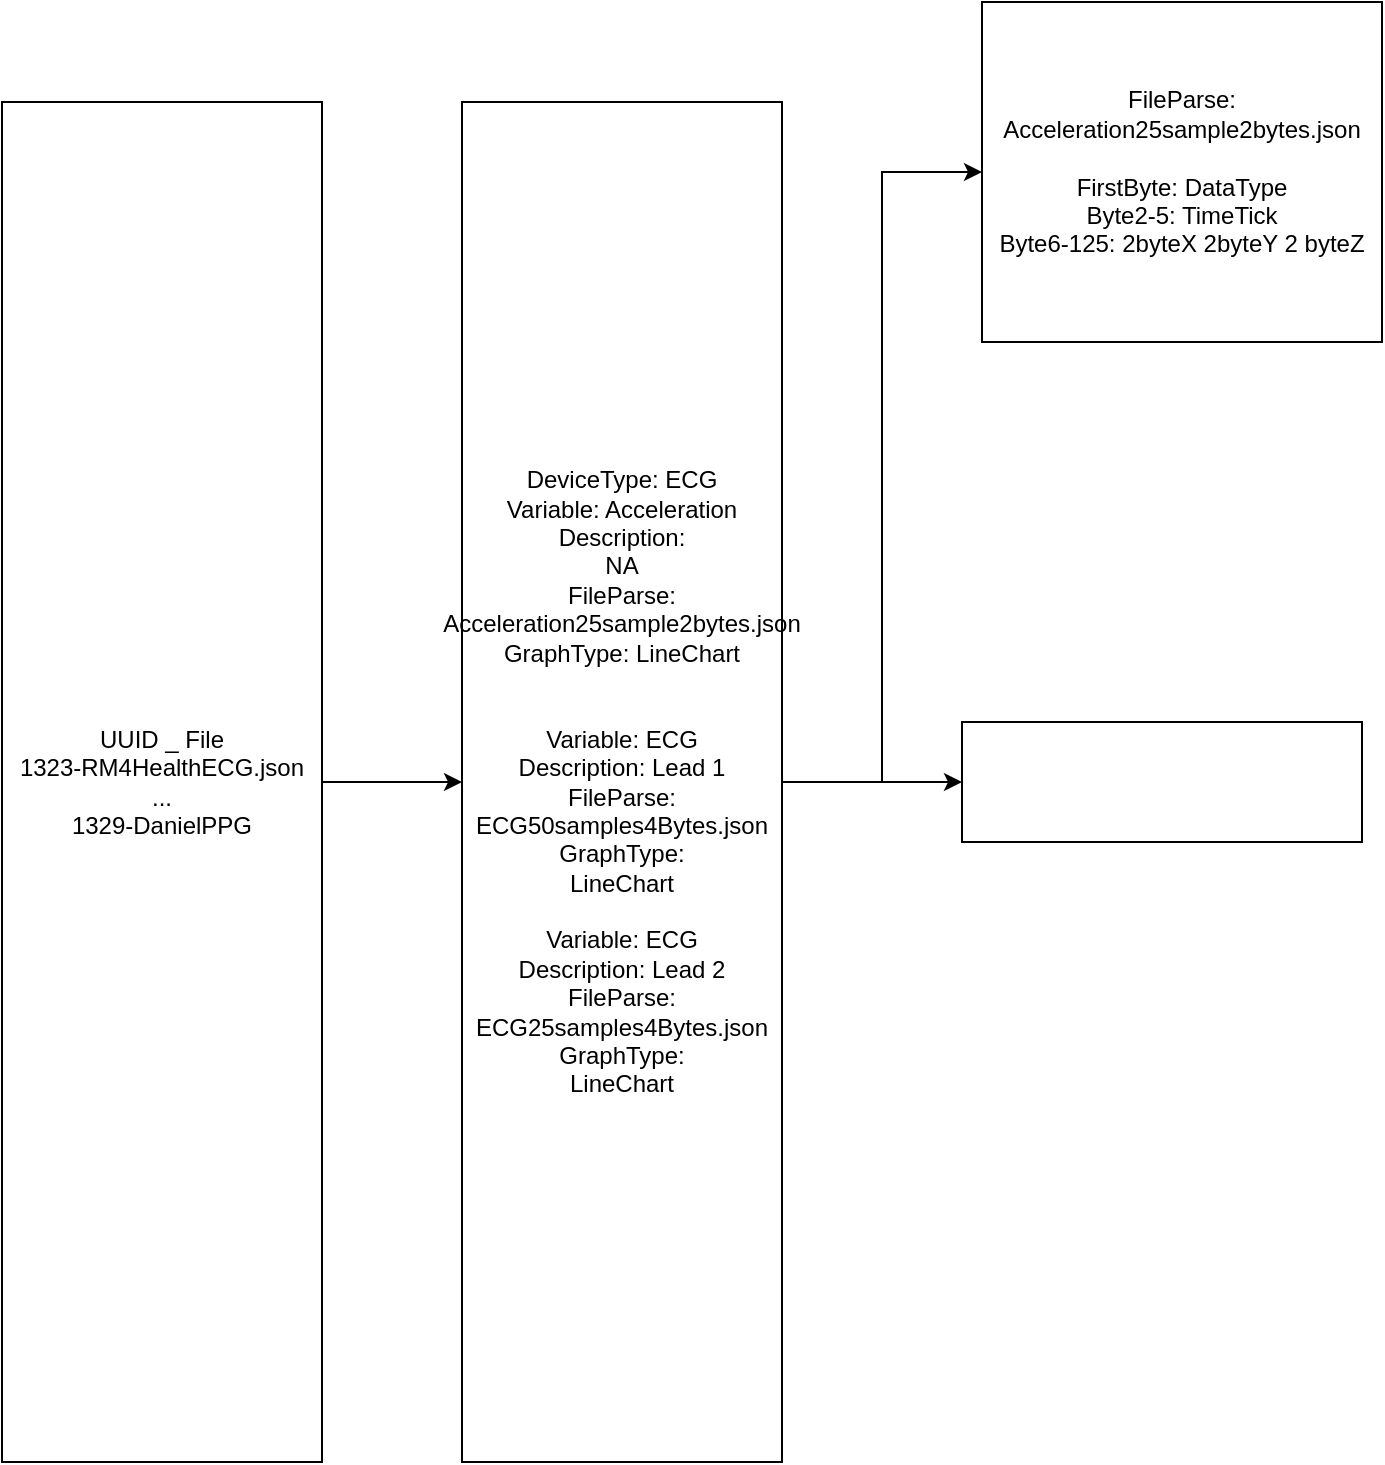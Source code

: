 <mxfile version="21.6.7" type="github">
  <diagram name="Page-1" id="amFG-4uqAcwjyuL5grmp">
    <mxGraphModel dx="1434" dy="878" grid="1" gridSize="10" guides="1" tooltips="1" connect="1" arrows="1" fold="1" page="1" pageScale="1" pageWidth="827" pageHeight="1169" math="0" shadow="0">
      <root>
        <mxCell id="0" />
        <mxCell id="1" parent="0" />
        <mxCell id="Fn2KTukHNkkNAbUks9pq-3" style="edgeStyle=orthogonalEdgeStyle;rounded=0;orthogonalLoop=1;jettySize=auto;html=1;exitX=1;exitY=0.5;exitDx=0;exitDy=0;" edge="1" parent="1" source="Fn2KTukHNkkNAbUks9pq-1" target="Fn2KTukHNkkNAbUks9pq-2">
          <mxGeometry relative="1" as="geometry" />
        </mxCell>
        <mxCell id="Fn2KTukHNkkNAbUks9pq-1" value="UUID _ File&lt;br&gt;1323-RM4HealthECG.json&lt;br&gt;...&lt;br&gt;1329-DanielPPG" style="rounded=0;whiteSpace=wrap;html=1;" vertex="1" parent="1">
          <mxGeometry x="40" y="80" width="160" height="680" as="geometry" />
        </mxCell>
        <mxCell id="Fn2KTukHNkkNAbUks9pq-5" value="" style="edgeStyle=orthogonalEdgeStyle;rounded=0;orthogonalLoop=1;jettySize=auto;html=1;" edge="1" parent="1" source="Fn2KTukHNkkNAbUks9pq-2" target="Fn2KTukHNkkNAbUks9pq-4">
          <mxGeometry relative="1" as="geometry" />
        </mxCell>
        <mxCell id="Fn2KTukHNkkNAbUks9pq-7" style="edgeStyle=orthogonalEdgeStyle;rounded=0;orthogonalLoop=1;jettySize=auto;html=1;exitX=1;exitY=0.5;exitDx=0;exitDy=0;entryX=0;entryY=0.5;entryDx=0;entryDy=0;" edge="1" parent="1" source="Fn2KTukHNkkNAbUks9pq-2" target="Fn2KTukHNkkNAbUks9pq-6">
          <mxGeometry relative="1" as="geometry" />
        </mxCell>
        <mxCell id="Fn2KTukHNkkNAbUks9pq-2" value="DeviceType: ECG&lt;br&gt;Variable: Acceleration&lt;br&gt;Description:&lt;br&gt;NA&lt;br&gt;FileParse: Acceleration25sample2bytes.json&lt;br&gt;GraphType: LineChart&lt;br&gt;&lt;br&gt;&lt;br&gt;Variable: ECG&lt;br&gt;Description: Lead 1&lt;br&gt;FileParse: ECG50samples4Bytes.json&lt;br&gt;GraphType:&lt;br&gt;LineChart&lt;br&gt;&lt;br&gt;Variable: ECG&lt;br&gt;Description: Lead 2&lt;br&gt;FileParse: ECG25samples4Bytes.json&lt;br style=&quot;border-color: var(--border-color);&quot;&gt;GraphType:&lt;br style=&quot;border-color: var(--border-color);&quot;&gt;LineChart" style="rounded=0;whiteSpace=wrap;html=1;" vertex="1" parent="1">
          <mxGeometry x="270" y="80" width="160" height="680" as="geometry" />
        </mxCell>
        <mxCell id="Fn2KTukHNkkNAbUks9pq-4" value="FileParse: Acceleration25sample2bytes.json&lt;br&gt;&lt;br&gt;FirstByte: DataType&lt;br&gt;Byte2-5: TimeTick&lt;br&gt;Byte6-125: 2byteX 2byteY 2 byteZ&lt;br&gt;" style="whiteSpace=wrap;html=1;rounded=0;" vertex="1" parent="1">
          <mxGeometry x="530" y="30" width="200" height="170" as="geometry" />
        </mxCell>
        <mxCell id="Fn2KTukHNkkNAbUks9pq-6" value="" style="whiteSpace=wrap;html=1;rounded=0;" vertex="1" parent="1">
          <mxGeometry x="520" y="390" width="200" height="60" as="geometry" />
        </mxCell>
      </root>
    </mxGraphModel>
  </diagram>
</mxfile>

